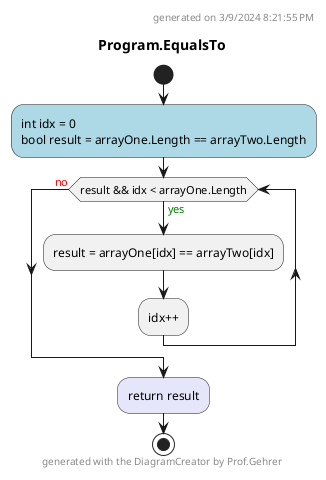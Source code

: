@startuml Program.EqualsTo
header
generated on 3/9/2024 8:21:55 PM
end header
title Program.EqualsTo
start
#LightBlue:int idx = 0
bool result = arrayOne.Length == arrayTwo.Length;
while (result && idx < arrayOne.Length) is (<color:green>yes)
    :result = arrayOne[idx] == arrayTwo[idx];
    :idx++;
endwhile (<color:red>no)
#Lavender:return result;
footer
generated with the DiagramCreator by Prof.Gehrer
end footer
stop
@enduml
